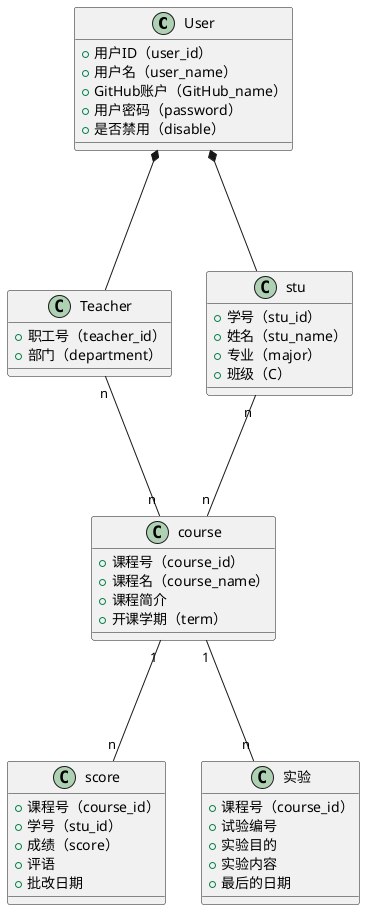 @startuml
class User{
    +用户ID（user_id）
    +用户名（user_name）
    +GitHub账户（GitHub_name）
    +用户密码（password）
    +是否禁用（disable）
}

class Teacher{
	+职工号（teacher_id）
	+部门（department）

}

class stu{
    +学号（stu_id）
    +姓名（stu_name）
    +专业（major）
    +班级（C）
}

class course{
    +课程号（course_id）
    +课程名（course_name）
    +课程简介
    +开课学期（term）
}

class score{
    +课程号（course_id）
    +学号（stu_id）
    +成绩（score）
    +评语
    +批改日期
}

class 实验{
    +课程号（course_id）
    +试验编号
    +实验目的
    +实验内容
    +最后的日期
}



User*---Teacher
User*---stu
stu"n"---"n"course
Teacher"n"---"n"course
course"1"---"n"score
course"1"---"n"实验
@enduml
